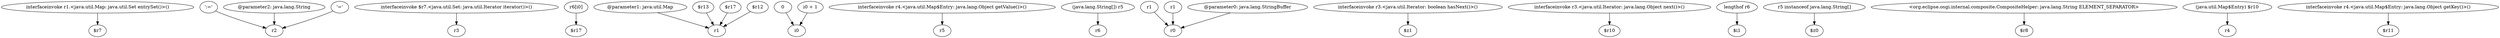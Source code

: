 digraph g {
0[label="interfaceinvoke r1.<java.util.Map: java.util.Set entrySet()>()"]
1[label="$r7"]
0->1[label=""]
2[label="':='"]
3[label="r2"]
2->3[label=""]
4[label="interfaceinvoke $r7.<java.util.Set: java.util.Iterator iterator()>()"]
5[label="r3"]
4->5[label=""]
6[label="r6[i0]"]
7[label="$r17"]
6->7[label=""]
8[label="@parameter1: java.util.Map"]
9[label="r1"]
8->9[label=""]
10[label="0"]
11[label="i0"]
10->11[label=""]
12[label="interfaceinvoke r4.<java.util.Map$Entry: java.lang.Object getValue()>()"]
13[label="r5"]
12->13[label=""]
14[label="i0 + 1"]
14->11[label=""]
15[label="(java.lang.String[]) r5"]
16[label="r6"]
15->16[label=""]
17[label="$r13"]
17->9[label=""]
18[label="r1"]
19[label="r0"]
18->19[label=""]
20[label="r1"]
20->19[label=""]
21[label="@parameter0: java.lang.StringBuffer"]
21->19[label=""]
22[label="interfaceinvoke r3.<java.util.Iterator: boolean hasNext()>()"]
23[label="$z1"]
22->23[label=""]
24[label="@parameter2: java.lang.String"]
24->3[label=""]
25[label="interfaceinvoke r3.<java.util.Iterator: java.lang.Object next()>()"]
26[label="$r10"]
25->26[label=""]
27[label="lengthof r6"]
28[label="$i1"]
27->28[label=""]
29[label="r5 instanceof java.lang.String[]"]
30[label="$z0"]
29->30[label=""]
31[label="<org.eclipse.osgi.internal.composite.CompositeHelper: java.lang.String ELEMENT_SEPARATOR>"]
32[label="$r8"]
31->32[label=""]
33[label="(java.util.Map$Entry) $r10"]
34[label="r4"]
33->34[label=""]
35[label="interfaceinvoke r4.<java.util.Map$Entry: java.lang.Object getKey()>()"]
36[label="$r11"]
35->36[label=""]
37[label="'='"]
37->3[label=""]
38[label="$r17"]
38->9[label=""]
39[label="$r12"]
39->9[label=""]
}